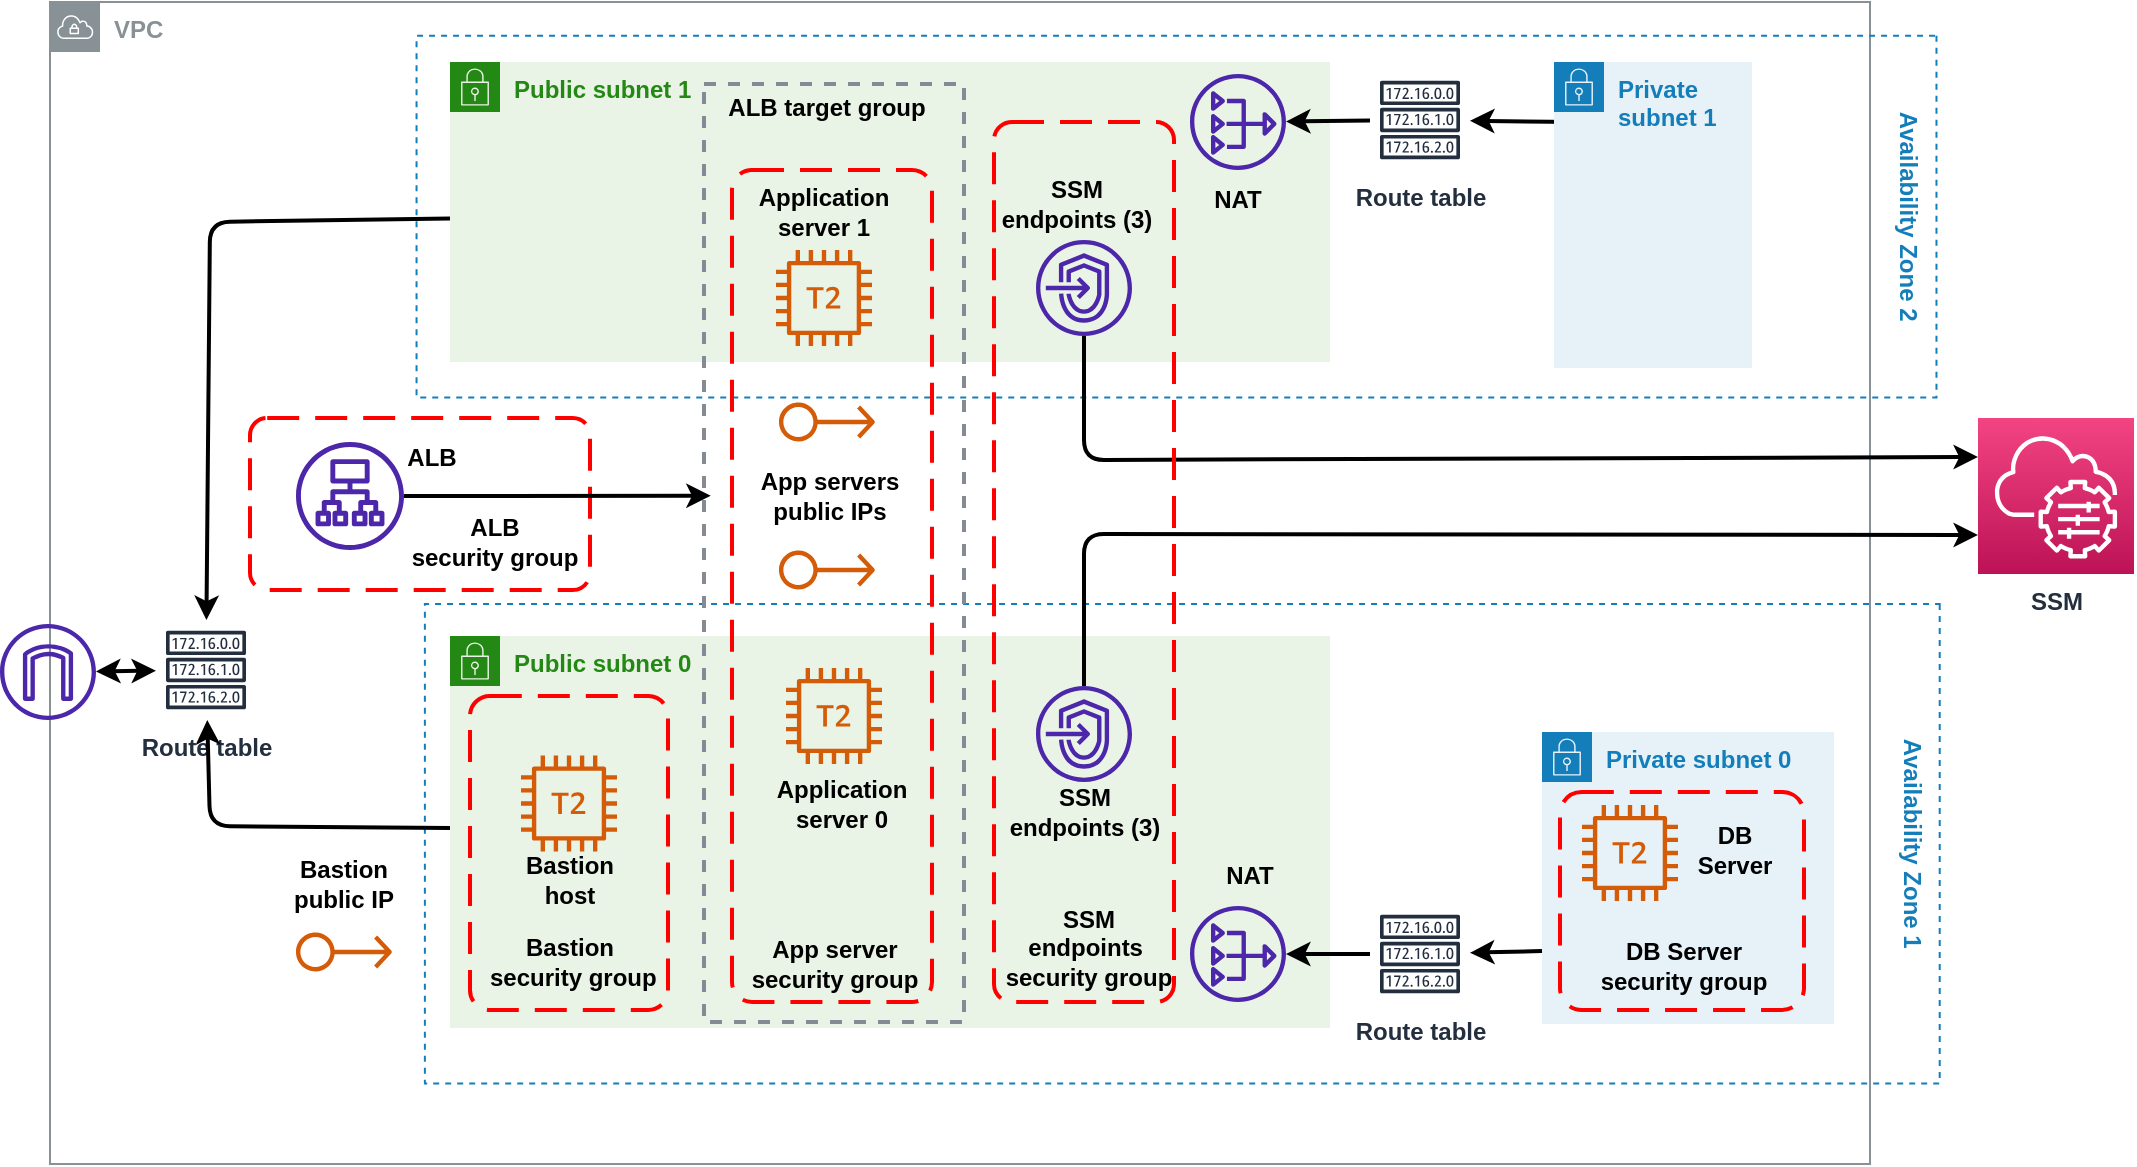 <mxfile>
    <diagram id="y6yWmJWhMZ6w7K0qYgY1" name="Page-1">
        <mxGraphModel dx="1511" dy="596" grid="0" gridSize="10" guides="1" tooltips="1" connect="1" arrows="1" fold="1" page="1" pageScale="1" pageWidth="1169" pageHeight="827" background="#FFFFFF" math="0" shadow="0">
            <root>
                <mxCell id="0"/>
                <mxCell id="1" parent="0"/>
                <mxCell id="48" value="VPC" style="sketch=0;outlineConnect=0;gradientColor=none;html=1;whiteSpace=wrap;fontSize=12;fontStyle=1;shape=mxgraph.aws4.group;grIcon=mxgraph.aws4.group_vpc;strokeColor=#879196;fillColor=none;verticalAlign=top;align=left;spacingLeft=30;fontColor=#879196;dashed=0;" parent="1" vertex="1">
                    <mxGeometry x="60" y="70" width="910" height="581" as="geometry"/>
                </mxCell>
                <mxCell id="31" value="Availability Zone 1" style="fillColor=none;strokeColor=#147EBA;dashed=1;verticalAlign=top;fontStyle=1;fontColor=#147EBA;rotation=90;" parent="1" vertex="1">
                    <mxGeometry x="506.27" y="112.17" width="239.75" height="757.41" as="geometry"/>
                </mxCell>
                <mxCell id="8" value="Private subnet 0" style="points=[[0,0],[0.25,0],[0.5,0],[0.75,0],[1,0],[1,0.25],[1,0.5],[1,0.75],[1,1],[0.75,1],[0.5,1],[0.25,1],[0,1],[0,0.75],[0,0.5],[0,0.25]];outlineConnect=0;gradientColor=none;html=1;whiteSpace=wrap;fontSize=12;fontStyle=1;container=1;pointerEvents=0;collapsible=0;recursiveResize=0;shape=mxgraph.aws4.group;grIcon=mxgraph.aws4.group_security_group;grStroke=0;strokeColor=#147EBA;fillColor=#E6F2F8;verticalAlign=top;align=left;spacingLeft=30;fontColor=#147EBA;dashed=0;" parent="1" vertex="1">
                    <mxGeometry x="806" y="435" width="146" height="146" as="geometry"/>
                </mxCell>
                <mxCell id="41" value="" style="sketch=0;outlineConnect=0;fontColor=#232F3E;gradientColor=none;fillColor=#D45B07;strokeColor=none;dashed=0;verticalLabelPosition=bottom;verticalAlign=top;align=center;html=1;fontSize=12;fontStyle=1;aspect=fixed;pointerEvents=1;shape=mxgraph.aws4.t2_instance;" parent="8" vertex="1">
                    <mxGeometry x="20" y="36.5" width="48" height="48" as="geometry"/>
                </mxCell>
                <mxCell id="42" value="" style="rounded=1;arcSize=10;dashed=1;strokeColor=#ff0000;fillColor=none;gradientColor=none;dashPattern=8 4;strokeWidth=2;fontStyle=1" parent="1" vertex="1">
                    <mxGeometry x="815" y="465" width="122" height="109" as="geometry"/>
                </mxCell>
                <mxCell id="52" value="" style="rounded=1;arcSize=10;dashed=1;strokeColor=#ff0000;fillColor=none;gradientColor=none;dashPattern=8 4;strokeWidth=2;fontStyle=1" parent="1" vertex="1">
                    <mxGeometry x="160" y="278" width="170" height="86" as="geometry"/>
                </mxCell>
                <mxCell id="26" value="Availability Zone 2" style="fillColor=none;strokeColor=#147EBA;dashed=1;verticalAlign=top;fontStyle=1;fontColor=#147EBA;rotation=90;" parent="1" vertex="1">
                    <mxGeometry x="532.81" y="-202.67" width="180.89" height="759.96" as="geometry"/>
                </mxCell>
                <mxCell id="4" value="Public subnet 0" style="points=[[0,0],[0.25,0],[0.5,0],[0.75,0],[1,0],[1,0.25],[1,0.5],[1,0.75],[1,1],[0.75,1],[0.5,1],[0.25,1],[0,1],[0,0.75],[0,0.5],[0,0.25]];outlineConnect=0;gradientColor=none;html=1;whiteSpace=wrap;fontSize=12;fontStyle=1;container=1;pointerEvents=0;collapsible=0;recursiveResize=0;shape=mxgraph.aws4.group;grIcon=mxgraph.aws4.group_security_group;grStroke=0;strokeColor=#248814;fillColor=#E9F3E6;verticalAlign=top;align=left;spacingLeft=30;fontColor=#248814;dashed=0;" parent="1" vertex="1">
                    <mxGeometry x="260" y="387" width="440" height="196" as="geometry"/>
                </mxCell>
                <mxCell id="11" value="" style="sketch=0;outlineConnect=0;fontColor=#232F3E;gradientColor=none;fillColor=#4D27AA;strokeColor=none;dashed=0;verticalLabelPosition=bottom;verticalAlign=top;align=center;html=1;fontSize=12;fontStyle=1;aspect=fixed;pointerEvents=1;shape=mxgraph.aws4.nat_gateway;" parent="4" vertex="1">
                    <mxGeometry x="370" y="135" width="48" height="48" as="geometry"/>
                </mxCell>
                <mxCell id="13" value="" style="rounded=1;arcSize=10;dashed=1;strokeColor=#ff0000;fillColor=none;gradientColor=none;dashPattern=8 4;strokeWidth=2;fontStyle=1" parent="4" vertex="1">
                    <mxGeometry x="10" y="30" width="99" height="157" as="geometry"/>
                </mxCell>
                <mxCell id="10" value="" style="sketch=0;outlineConnect=0;fontColor=#232F3E;gradientColor=none;fillColor=#D45B07;strokeColor=none;dashed=0;verticalLabelPosition=bottom;verticalAlign=top;align=center;html=1;fontSize=12;fontStyle=1;aspect=fixed;pointerEvents=1;shape=mxgraph.aws4.t2_instance;" parent="4" vertex="1">
                    <mxGeometry x="35.5" y="59.75" width="48" height="48" as="geometry"/>
                </mxCell>
                <mxCell id="45" value="" style="sketch=0;outlineConnect=0;fontColor=#232F3E;gradientColor=none;fillColor=#D45B07;strokeColor=none;dashed=0;verticalLabelPosition=bottom;verticalAlign=top;align=center;html=1;fontSize=12;fontStyle=1;aspect=fixed;pointerEvents=1;shape=mxgraph.aws4.t2_instance;" parent="4" vertex="1">
                    <mxGeometry x="168" y="16" width="48" height="48" as="geometry"/>
                </mxCell>
                <mxCell id="28" value="NAT" style="text;html=1;strokeColor=none;fillColor=none;align=center;verticalAlign=middle;whiteSpace=wrap;rounded=0;fontStyle=1" parent="4" vertex="1">
                    <mxGeometry x="370" y="105" width="60" height="30" as="geometry"/>
                </mxCell>
                <mxCell id="44" value="" style="sketch=0;outlineConnect=0;fontColor=#232F3E;gradientColor=none;fillColor=#4D27AA;strokeColor=none;dashed=0;verticalLabelPosition=bottom;verticalAlign=top;align=center;html=1;fontSize=12;fontStyle=1;aspect=fixed;pointerEvents=1;shape=mxgraph.aws4.endpoints;" parent="4" vertex="1">
                    <mxGeometry x="293" y="25" width="48" height="48" as="geometry"/>
                </mxCell>
                <mxCell id="29" value="Bastion host" style="text;html=1;strokeColor=none;fillColor=none;align=center;verticalAlign=middle;whiteSpace=wrap;rounded=0;fontStyle=1" parent="4" vertex="1">
                    <mxGeometry x="29.5" y="108.5" width="60" height="26.5" as="geometry"/>
                </mxCell>
                <mxCell id="30" value="Bastion&lt;br&gt;&amp;nbsp;security group" style="text;html=1;strokeColor=none;fillColor=none;align=center;verticalAlign=middle;whiteSpace=wrap;rounded=0;fontStyle=1" parent="4" vertex="1">
                    <mxGeometry x="4.5" y="138" width="110" height="49" as="geometry"/>
                </mxCell>
                <mxCell id="57" value="Application&lt;br&gt;server 0" style="text;html=1;strokeColor=none;fillColor=none;align=center;verticalAlign=middle;whiteSpace=wrap;rounded=0;fontStyle=1" parent="4" vertex="1">
                    <mxGeometry x="166" y="71.87" width="60" height="23.75" as="geometry"/>
                </mxCell>
                <mxCell id="5" value="Public subnet 1" style="points=[[0,0],[0.25,0],[0.5,0],[0.75,0],[1,0],[1,0.25],[1,0.5],[1,0.75],[1,1],[0.75,1],[0.5,1],[0.25,1],[0,1],[0,0.75],[0,0.5],[0,0.25]];outlineConnect=0;gradientColor=none;html=1;whiteSpace=wrap;fontSize=12;fontStyle=1;container=1;pointerEvents=0;collapsible=0;recursiveResize=0;shape=mxgraph.aws4.group;grIcon=mxgraph.aws4.group_security_group;grStroke=0;strokeColor=#248814;fillColor=#E9F3E6;verticalAlign=top;align=left;spacingLeft=30;fontColor=#248814;dashed=0;" parent="1" vertex="1">
                    <mxGeometry x="260" y="100" width="440" height="150" as="geometry"/>
                </mxCell>
                <mxCell id="12" value="" style="sketch=0;outlineConnect=0;fontColor=#232F3E;gradientColor=none;fillColor=#4D27AA;strokeColor=none;dashed=0;verticalLabelPosition=bottom;verticalAlign=top;align=center;html=1;fontSize=12;fontStyle=1;aspect=fixed;pointerEvents=1;shape=mxgraph.aws4.nat_gateway;" parent="5" vertex="1">
                    <mxGeometry x="370" y="6" width="48" height="48" as="geometry"/>
                </mxCell>
                <mxCell id="43" value="" style="sketch=0;outlineConnect=0;fontColor=#232F3E;gradientColor=none;fillColor=#4D27AA;strokeColor=none;dashed=0;verticalLabelPosition=bottom;verticalAlign=top;align=center;html=1;fontSize=12;fontStyle=1;aspect=fixed;pointerEvents=1;shape=mxgraph.aws4.endpoints;" parent="5" vertex="1">
                    <mxGeometry x="293" y="89" width="48" height="48" as="geometry"/>
                </mxCell>
                <mxCell id="27" value="NAT" style="text;html=1;strokeColor=none;fillColor=none;align=center;verticalAlign=middle;whiteSpace=wrap;rounded=0;fontStyle=1" parent="5" vertex="1">
                    <mxGeometry x="364" y="54" width="60" height="30" as="geometry"/>
                </mxCell>
                <mxCell id="46" value="" style="sketch=0;outlineConnect=0;fontColor=#232F3E;gradientColor=none;fillColor=#D45B07;strokeColor=none;dashed=0;verticalLabelPosition=bottom;verticalAlign=top;align=center;html=1;fontSize=12;fontStyle=1;aspect=fixed;pointerEvents=1;shape=mxgraph.aws4.t2_instance;" parent="5" vertex="1">
                    <mxGeometry x="163" y="94" width="48" height="48" as="geometry"/>
                </mxCell>
                <mxCell id="58" value="Application&lt;br&gt;server 1" style="text;html=1;strokeColor=none;fillColor=none;align=center;verticalAlign=middle;whiteSpace=wrap;rounded=0;fontStyle=1" parent="5" vertex="1">
                    <mxGeometry x="157" y="63.13" width="60" height="23.75" as="geometry"/>
                </mxCell>
                <mxCell id="3" value="" style="sketch=0;outlineConnect=0;fontColor=#232F3E;gradientColor=none;fillColor=#4D27AA;strokeColor=none;dashed=0;verticalLabelPosition=bottom;verticalAlign=top;align=center;html=1;fontSize=12;fontStyle=1;aspect=fixed;pointerEvents=1;shape=mxgraph.aws4.internet_gateway;" parent="1" vertex="1">
                    <mxGeometry x="35" y="381" width="48" height="48" as="geometry"/>
                </mxCell>
                <mxCell id="23" style="edgeStyle=none;html=1;strokeWidth=2;fontStyle=1" parent="1" source="5" target="16" edge="1">
                    <mxGeometry relative="1" as="geometry">
                        <Array as="points">
                            <mxPoint x="140" y="180"/>
                        </Array>
                    </mxGeometry>
                </mxCell>
                <mxCell id="21" style="edgeStyle=none;html=1;strokeWidth=2;fontStyle=1;exitX=0;exitY=0.75;exitDx=0;exitDy=0;" parent="1" source="8" target="15" edge="1">
                    <mxGeometry relative="1" as="geometry">
                        <Array as="points"/>
                    </mxGeometry>
                </mxCell>
                <mxCell id="19" style="edgeStyle=none;html=1;strokeWidth=2;fontStyle=1" parent="1" target="14" edge="1">
                    <mxGeometry relative="1" as="geometry">
                        <Array as="points">
                            <mxPoint x="820" y="130"/>
                        </Array>
                        <mxPoint x="870" y="130" as="sourcePoint"/>
                    </mxGeometry>
                </mxCell>
                <mxCell id="9" value="Private subnet 1" style="points=[[0,0],[0.25,0],[0.5,0],[0.75,0],[1,0],[1,0.25],[1,0.5],[1,0.75],[1,1],[0.75,1],[0.5,1],[0.25,1],[0,1],[0,0.75],[0,0.5],[0,0.25]];outlineConnect=0;gradientColor=none;html=1;whiteSpace=wrap;fontSize=12;fontStyle=1;container=1;pointerEvents=0;collapsible=0;recursiveResize=0;shape=mxgraph.aws4.group;grIcon=mxgraph.aws4.group_security_group;grStroke=0;strokeColor=#147EBA;fillColor=#E6F2F8;verticalAlign=top;align=left;spacingLeft=30;fontColor=#147EBA;dashed=0;" parent="1" vertex="1">
                    <mxGeometry x="812" y="100" width="99" height="153" as="geometry"/>
                </mxCell>
                <mxCell id="20" style="edgeStyle=none;html=1;strokeWidth=2;fontStyle=1" parent="1" source="14" target="12" edge="1">
                    <mxGeometry relative="1" as="geometry"/>
                </mxCell>
                <mxCell id="14" value="Route table" style="sketch=0;outlineConnect=0;fontColor=#232F3E;gradientColor=none;strokeColor=#232F3E;fillColor=#ffffff;dashed=0;verticalLabelPosition=bottom;verticalAlign=top;align=center;html=1;fontSize=12;fontStyle=1;aspect=fixed;shape=mxgraph.aws4.resourceIcon;resIcon=mxgraph.aws4.route_table;" parent="1" vertex="1">
                    <mxGeometry x="720" y="104" width="50" height="50" as="geometry"/>
                </mxCell>
                <mxCell id="22" style="edgeStyle=none;html=1;strokeWidth=2;fontStyle=1" parent="1" source="15" target="11" edge="1">
                    <mxGeometry relative="1" as="geometry"/>
                </mxCell>
                <mxCell id="15" value="Route table" style="sketch=0;outlineConnect=0;fontColor=#232F3E;gradientColor=none;strokeColor=#232F3E;fillColor=#ffffff;dashed=0;verticalLabelPosition=bottom;verticalAlign=top;align=center;html=1;fontSize=12;fontStyle=1;aspect=fixed;shape=mxgraph.aws4.resourceIcon;resIcon=mxgraph.aws4.route_table;" parent="1" vertex="1">
                    <mxGeometry x="720" y="521" width="50" height="50" as="geometry"/>
                </mxCell>
                <mxCell id="16" value="Route table" style="sketch=0;outlineConnect=0;fontColor=#232F3E;gradientColor=none;strokeColor=#232F3E;fillColor=#ffffff;dashed=0;verticalLabelPosition=bottom;verticalAlign=top;align=center;html=1;fontSize=12;fontStyle=1;aspect=fixed;shape=mxgraph.aws4.resourceIcon;resIcon=mxgraph.aws4.route_table;" parent="1" vertex="1">
                    <mxGeometry x="113" y="379" width="50" height="50" as="geometry"/>
                </mxCell>
                <mxCell id="24" style="edgeStyle=none;html=1;strokeWidth=2;fontStyle=1" parent="1" source="4" target="16" edge="1">
                    <mxGeometry relative="1" as="geometry">
                        <Array as="points">
                            <mxPoint x="140" y="482"/>
                        </Array>
                    </mxGeometry>
                </mxCell>
                <mxCell id="34" value="" style="sketch=0;outlineConnect=0;fontColor=#232F3E;gradientColor=none;fillColor=#D45B07;strokeColor=none;dashed=0;verticalLabelPosition=bottom;verticalAlign=top;align=center;html=1;fontSize=12;fontStyle=1;aspect=fixed;pointerEvents=1;shape=mxgraph.aws4.elastic_ip_address;" parent="1" vertex="1">
                    <mxGeometry x="183" y="535" width="48" height="20" as="geometry"/>
                </mxCell>
                <mxCell id="35" value="Bastion public IP" style="text;html=1;strokeColor=none;fillColor=none;align=center;verticalAlign=middle;whiteSpace=wrap;rounded=0;fontStyle=1" parent="1" vertex="1">
                    <mxGeometry x="177" y="499.5" width="60" height="23.75" as="geometry"/>
                </mxCell>
                <mxCell id="36" value="" style="endArrow=classic;html=1;strokeWidth=2;startArrow=classic;startFill=1;fontStyle=1" parent="1" source="16" target="3" edge="1">
                    <mxGeometry width="50" height="50" relative="1" as="geometry">
                        <mxPoint x="299" y="419" as="sourcePoint"/>
                        <mxPoint x="349" y="369" as="targetPoint"/>
                    </mxGeometry>
                </mxCell>
                <mxCell id="66" style="edgeStyle=none;html=1;entryX=0.026;entryY=0.439;entryDx=0;entryDy=0;entryPerimeter=0;strokeWidth=2;startArrow=none;startFill=0;endArrow=classic;endFill=1;fontStyle=1" parent="1" source="50" target="53" edge="1">
                    <mxGeometry relative="1" as="geometry"/>
                </mxCell>
                <mxCell id="50" value="" style="sketch=0;outlineConnect=0;fontColor=#232F3E;gradientColor=none;fillColor=#4D27AA;strokeColor=none;dashed=0;verticalLabelPosition=bottom;verticalAlign=top;align=center;html=1;fontSize=12;fontStyle=1;aspect=fixed;pointerEvents=1;shape=mxgraph.aws4.application_load_balancer;" parent="1" vertex="1">
                    <mxGeometry x="183" y="290" width="54" height="54" as="geometry"/>
                </mxCell>
                <mxCell id="55" style="edgeStyle=none;html=1;exitX=0;exitY=0.25;exitDx=0;exitDy=0;exitPerimeter=0;startArrow=classic;startFill=1;endArrow=none;endFill=0;strokeWidth=2;fontStyle=1" parent="1" source="54" target="43" edge="1">
                    <mxGeometry relative="1" as="geometry">
                        <Array as="points">
                            <mxPoint x="577" y="299"/>
                        </Array>
                        <mxPoint x="577" y="220" as="targetPoint"/>
                    </mxGeometry>
                </mxCell>
                <mxCell id="56" style="edgeStyle=none;html=1;exitX=0;exitY=0.75;exitDx=0;exitDy=0;exitPerimeter=0;startArrow=classic;startFill=1;endArrow=none;endFill=0;strokeWidth=2;fontStyle=1" parent="1" source="54" target="44" edge="1">
                    <mxGeometry relative="1" as="geometry">
                        <Array as="points">
                            <mxPoint x="577" y="336"/>
                        </Array>
                    </mxGeometry>
                </mxCell>
                <mxCell id="54" value="SSM" style="sketch=0;points=[[0,0,0],[0.25,0,0],[0.5,0,0],[0.75,0,0],[1,0,0],[0,1,0],[0.25,1,0],[0.5,1,0],[0.75,1,0],[1,1,0],[0,0.25,0],[0,0.5,0],[0,0.75,0],[1,0.25,0],[1,0.5,0],[1,0.75,0]];points=[[0,0,0],[0.25,0,0],[0.5,0,0],[0.75,0,0],[1,0,0],[0,1,0],[0.25,1,0],[0.5,1,0],[0.75,1,0],[1,1,0],[0,0.25,0],[0,0.5,0],[0,0.75,0],[1,0.25,0],[1,0.5,0],[1,0.75,0]];outlineConnect=0;fontColor=#232F3E;gradientColor=#F34482;gradientDirection=north;fillColor=#BC1356;strokeColor=#ffffff;dashed=0;verticalLabelPosition=bottom;verticalAlign=top;align=center;html=1;fontSize=12;fontStyle=1;aspect=fixed;shape=mxgraph.aws4.resourceIcon;resIcon=mxgraph.aws4.systems_manager;" parent="1" vertex="1">
                    <mxGeometry x="1024" y="278" width="78" height="78" as="geometry"/>
                </mxCell>
                <mxCell id="47" value="" style="rounded=1;arcSize=10;dashed=1;strokeColor=#ff0000;fillColor=none;gradientColor=none;dashPattern=8 4;strokeWidth=2;fontStyle=1" parent="1" vertex="1">
                    <mxGeometry x="401" y="154" width="100" height="416" as="geometry"/>
                </mxCell>
                <mxCell id="59" value="App server&lt;br&gt;security group" style="text;html=1;strokeColor=none;fillColor=none;align=center;verticalAlign=middle;whiteSpace=wrap;rounded=0;fontStyle=1" parent="1" vertex="1">
                    <mxGeometry x="409" y="539" width="87" height="23.75" as="geometry"/>
                </mxCell>
                <mxCell id="53" value="" style="outlineConnect=0;gradientColor=none;html=1;whiteSpace=wrap;fontSize=12;fontStyle=1;strokeColor=#858B94;fillColor=none;verticalAlign=top;align=center;fontColor=#858B94;dashed=1;spacingTop=3;strokeWidth=2;" parent="1" vertex="1">
                    <mxGeometry x="387" y="111" width="130" height="469" as="geometry"/>
                </mxCell>
                <mxCell id="60" value="ALB target group" style="text;html=1;strokeColor=none;fillColor=none;align=center;verticalAlign=middle;whiteSpace=wrap;rounded=0;fontStyle=1" parent="1" vertex="1">
                    <mxGeometry x="391" y="111" width="115" height="23.75" as="geometry"/>
                </mxCell>
                <mxCell id="61" value="ALB" style="text;html=1;strokeColor=none;fillColor=none;align=center;verticalAlign=middle;whiteSpace=wrap;rounded=0;fontStyle=1" parent="1" vertex="1">
                    <mxGeometry x="221" y="290" width="60" height="16.37" as="geometry"/>
                </mxCell>
                <mxCell id="62" value="ALB&lt;br&gt;security group" style="text;html=1;strokeColor=none;fillColor=none;align=center;verticalAlign=middle;whiteSpace=wrap;rounded=0;fontStyle=1" parent="1" vertex="1">
                    <mxGeometry x="235" y="328" width="95" height="23.75" as="geometry"/>
                </mxCell>
                <mxCell id="63" value="SSM&lt;br&gt;endpoints (3)" style="text;html=1;strokeColor=none;fillColor=none;align=center;verticalAlign=middle;whiteSpace=wrap;rounded=0;fontStyle=1" parent="1" vertex="1">
                    <mxGeometry x="533" y="463" width="89" height="23.75" as="geometry"/>
                </mxCell>
                <mxCell id="64" value="SSM&lt;br&gt;endpoints (3)" style="text;html=1;strokeColor=none;fillColor=none;align=center;verticalAlign=middle;whiteSpace=wrap;rounded=0;fontStyle=1" parent="1" vertex="1">
                    <mxGeometry x="529" y="159" width="89" height="23.75" as="geometry"/>
                </mxCell>
                <mxCell id="49" value="" style="rounded=1;arcSize=10;dashed=1;strokeColor=#ff0000;fillColor=none;gradientColor=none;dashPattern=8 4;strokeWidth=2;fontStyle=1" parent="1" vertex="1">
                    <mxGeometry x="532" y="130" width="90" height="440" as="geometry"/>
                </mxCell>
                <mxCell id="65" value="SSM&lt;br&gt;endpoints&amp;nbsp;&lt;br&gt;security group" style="text;html=1;strokeColor=none;fillColor=none;align=center;verticalAlign=middle;whiteSpace=wrap;rounded=0;fontStyle=1" parent="1" vertex="1">
                    <mxGeometry x="535" y="531" width="89" height="23.75" as="geometry"/>
                </mxCell>
                <mxCell id="67" value="DB&lt;br&gt;Server" style="text;html=1;strokeColor=none;fillColor=none;align=center;verticalAlign=middle;whiteSpace=wrap;rounded=0;fontStyle=1" parent="1" vertex="1">
                    <mxGeometry x="858" y="482" width="89" height="23.75" as="geometry"/>
                </mxCell>
                <mxCell id="68" value="DB Server&lt;br&gt;security group" style="text;html=1;strokeColor=none;fillColor=none;align=center;verticalAlign=middle;whiteSpace=wrap;rounded=0;fontStyle=1" parent="1" vertex="1">
                    <mxGeometry x="816" y="540" width="122" height="23.75" as="geometry"/>
                </mxCell>
                <mxCell id="69" value="" style="sketch=0;outlineConnect=0;fontColor=#232F3E;gradientColor=none;fillColor=#D45B07;strokeColor=none;dashed=0;verticalLabelPosition=bottom;verticalAlign=top;align=center;html=1;fontSize=12;fontStyle=1;aspect=fixed;pointerEvents=1;shape=mxgraph.aws4.elastic_ip_address;" vertex="1" parent="1">
                    <mxGeometry x="424.5" y="344" width="48" height="20" as="geometry"/>
                </mxCell>
                <mxCell id="70" value="" style="sketch=0;outlineConnect=0;fontColor=#232F3E;gradientColor=none;fillColor=#D45B07;strokeColor=none;dashed=0;verticalLabelPosition=bottom;verticalAlign=top;align=center;html=1;fontSize=12;fontStyle=1;aspect=fixed;pointerEvents=1;shape=mxgraph.aws4.elastic_ip_address;" vertex="1" parent="1">
                    <mxGeometry x="424.5" y="270" width="48" height="20" as="geometry"/>
                </mxCell>
                <mxCell id="71" value="App servers&lt;br&gt;public IPs" style="text;html=1;strokeColor=none;fillColor=none;align=center;verticalAlign=middle;whiteSpace=wrap;rounded=0;fontStyle=1" vertex="1" parent="1">
                    <mxGeometry x="407" y="305.13" width="86" height="23.75" as="geometry"/>
                </mxCell>
            </root>
        </mxGraphModel>
    </diagram>
</mxfile>
